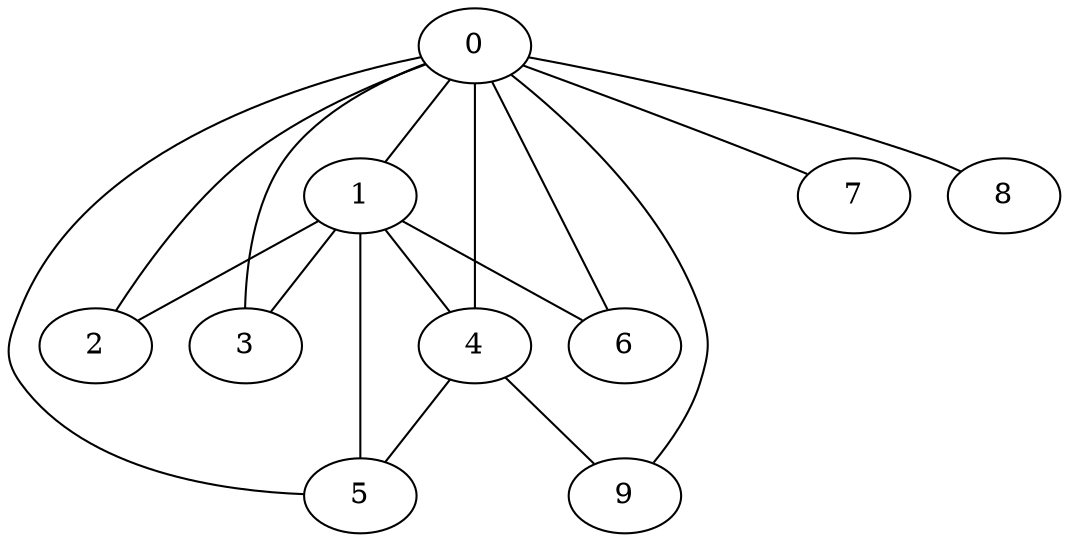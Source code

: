 
graph graphname {
    0 -- 1
0 -- 2
0 -- 3
0 -- 4
0 -- 5
0 -- 6
0 -- 7
0 -- 8
0 -- 9
1 -- 2
1 -- 3
1 -- 4
1 -- 5
1 -- 6
4 -- 9
4 -- 5

}
